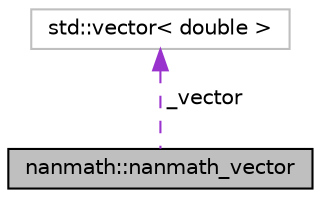 digraph "nanmath::nanmath_vector"
{
  edge [fontname="Helvetica",fontsize="10",labelfontname="Helvetica",labelfontsize="10"];
  node [fontname="Helvetica",fontsize="10",shape=record];
  Node1 [label="nanmath::nanmath_vector",height=0.2,width=0.4,color="black", fillcolor="grey75", style="filled", fontcolor="black"];
  Node2 -> Node1 [dir="back",color="darkorchid3",fontsize="10",style="dashed",label=" _vector" ,fontname="Helvetica"];
  Node2 [label="std::vector\< double \>",height=0.2,width=0.4,color="grey75", fillcolor="white", style="filled"];
}
